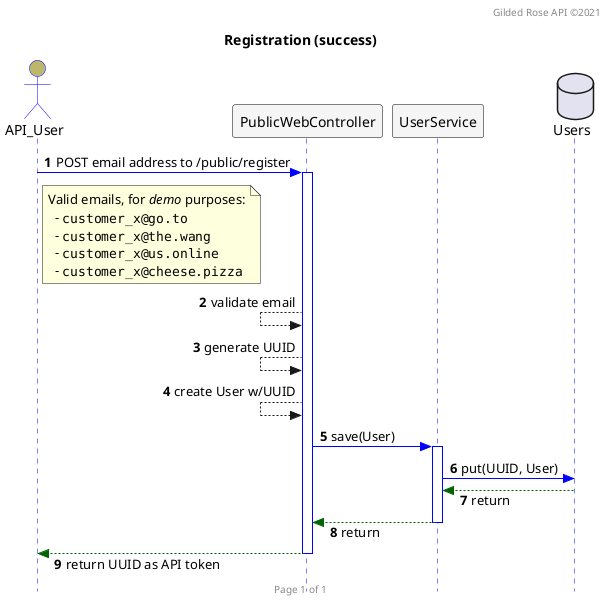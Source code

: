 @startuml

autonumber
header Gilded Rose API ©2021
footer Page 1 of 1
hide footbox

skinparam responseMessageBelowArrow true
skinparam sequence {
  ActorBackgroundColor DarkKhaki
  ActorBorderColor Blue
  DatabaseBackgroundColor Gray
  DatabaseBorderColor Black
  LifeLineBorderColor Blue
  ParticipantBackgroundColor WhiteSmoke
  ParticipantBorderColor Black
}
skinparam style strictuml

title Registration (success)

actor API_User
participant PublicWebController
participant UserService
database Users

API_User -[#0000FF]> PublicWebController : POST email address to /public/register
note right of API_User
 Valid emails, for //demo// purposes:
   - ""customer_x@go.to""
   - ""customer_x@the.wang""
   - ""customer_x@us.online""
   - ""customer_x@cheese.pizza""
end note
activate PublicWebController
PublicWebController <-- PublicWebController : validate email
PublicWebController <-- PublicWebController : generate UUID
PublicWebController <-- PublicWebController : create User w/UUID
PublicWebController -[#0000FF]> UserService : save(User)
activate UserService
UserService -[#0000FF]> Users : put(UUID, User)
UserService <[#DarkGreen]-- Users : return
PublicWebController <[#DarkGreen]-- UserService : return
deactivate UserService
API_User <[#DarkGreen]-- PublicWebController : return UUID as API token
deactivate PublicWebController

@enduml

